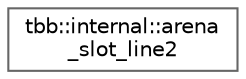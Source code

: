 digraph "类继承关系图"
{
 // LATEX_PDF_SIZE
  bgcolor="transparent";
  edge [fontname=Helvetica,fontsize=10,labelfontname=Helvetica,labelfontsize=10];
  node [fontname=Helvetica,fontsize=10,shape=box,height=0.2,width=0.4];
  rankdir="LR";
  Node0 [id="Node000000",label="tbb::internal::arena\l_slot_line2",height=0.2,width=0.4,color="grey40", fillcolor="white", style="filled",URL="$structtbb_1_1internal_1_1arena__slot__line2.html",tooltip=" "];
}
